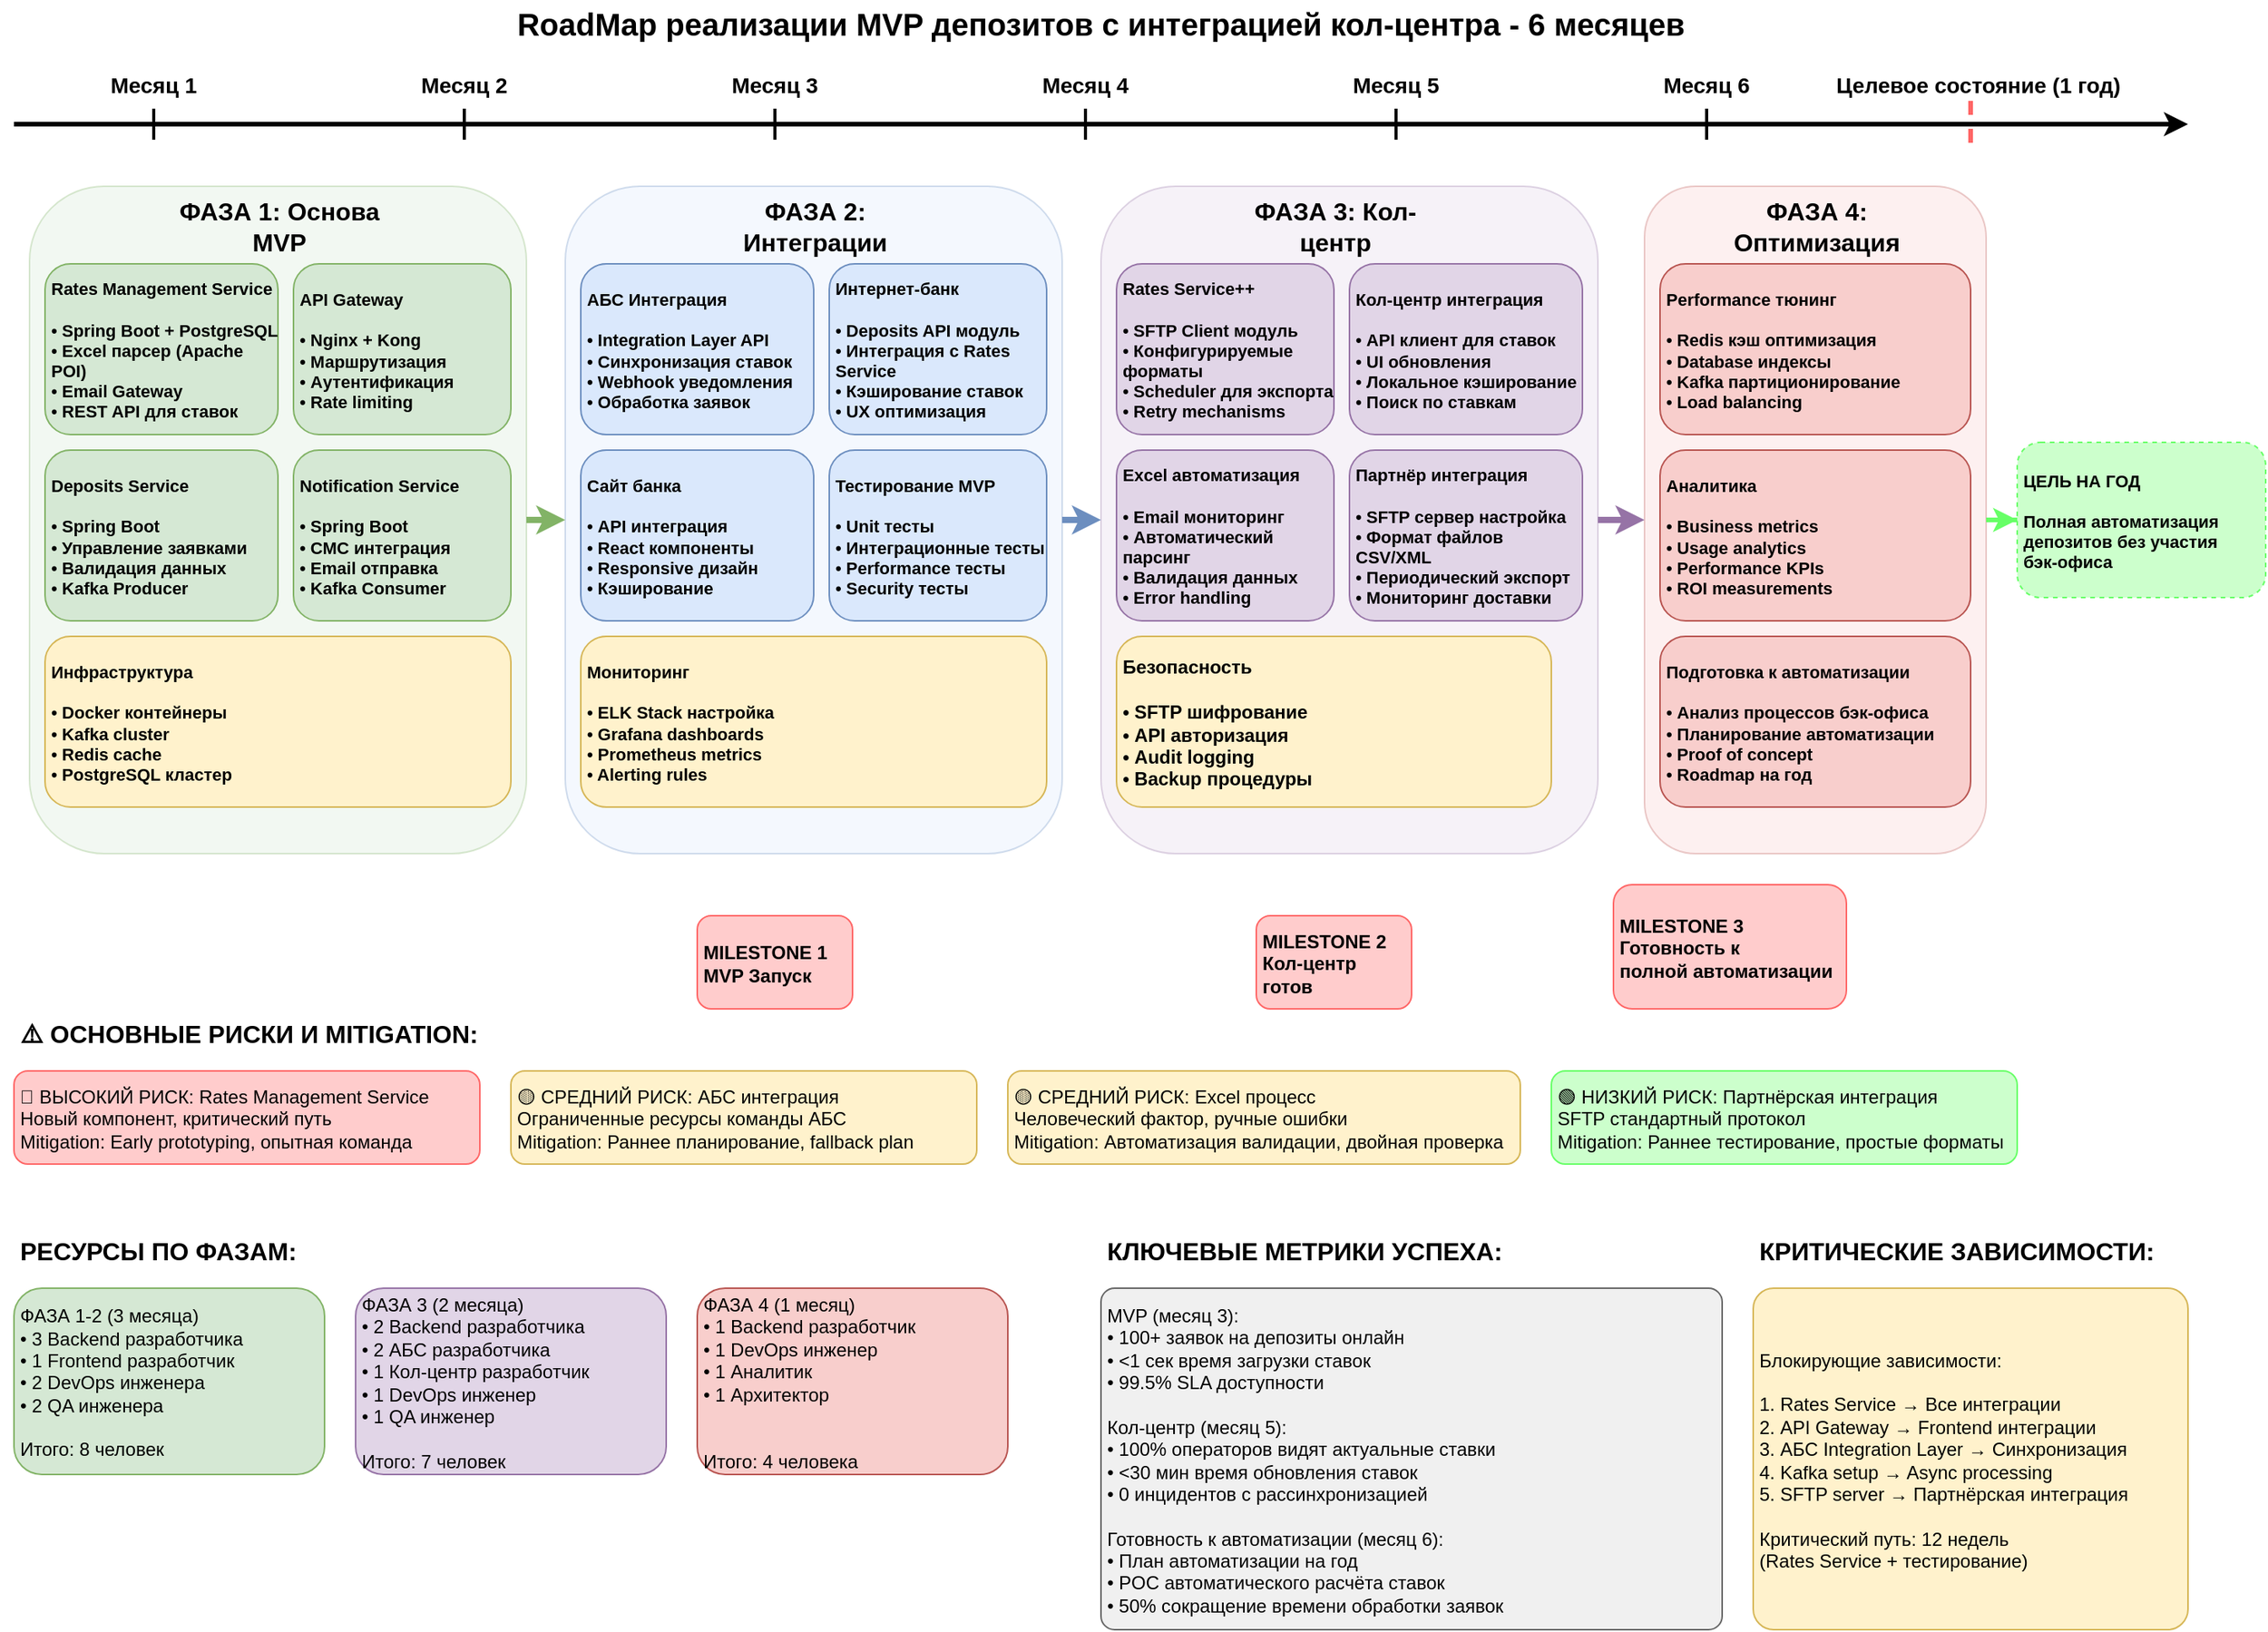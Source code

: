 <mxfile version="26.0.15">
  <diagram name="RoadMap-6-Months" id="roadmap">
    <mxGraphModel dx="2120" dy="1613" grid="1" gridSize="10" guides="1" tooltips="1" connect="1" arrows="1" fold="1" page="1" pageScale="1" pageWidth="1654" pageHeight="1169" math="0" shadow="0">
      <root>
        <mxCell id="0" />
        <mxCell id="1" parent="0" />
        <mxCell id="title" value="RoadMap реализации MVP депозитов с интеграцией кол-центра - 6 месяцев" style="text;html=1;strokeColor=none;fillColor=none;align=center;verticalAlign=middle;whiteSpace=wrap;rounded=0;fontSize=20;fontStyle=1;" parent="1" vertex="1">
          <mxGeometry x="330" y="10" width="800" height="30" as="geometry" />
        </mxCell>
        <mxCell id="timeline" value="" style="endArrow=classic;html=1;rounded=0;strokeColor=#000000;strokeWidth=3;spacingTop=2;spacingLeft=2;" parent="1" edge="1">
          <mxGeometry width="50" height="50" relative="1" as="geometry">
            <mxPoint x="30" y="90" as="sourcePoint" />
            <mxPoint x="1430" y="90" as="targetPoint" />
          </mxGeometry>
        </mxCell>
        <mxCell id="month1" value="Месяц 1" style="text;html=1;strokeColor=none;fillColor=none;align=center;verticalAlign=middle;whiteSpace=wrap;rounded=0;fontSize=14;fontStyle=1;" parent="1" vertex="1">
          <mxGeometry x="80" y="50" width="80" height="30" as="geometry" />
        </mxCell>
        <mxCell id="month1_line" value="" style="endArrow=none;html=1;rounded=0;strokeColor=#000000;strokeWidth=2;" parent="1" edge="1">
          <mxGeometry width="50" height="50" relative="1" as="geometry">
            <mxPoint x="120" y="80" as="sourcePoint" />
            <mxPoint x="120" y="100" as="targetPoint" />
          </mxGeometry>
        </mxCell>
        <mxCell id="month2" value="Месяц 2" style="text;html=1;strokeColor=none;fillColor=none;align=center;verticalAlign=middle;whiteSpace=wrap;rounded=0;fontSize=14;fontStyle=1;" parent="1" vertex="1">
          <mxGeometry x="280" y="50" width="80" height="30" as="geometry" />
        </mxCell>
        <mxCell id="month2_line" value="" style="endArrow=none;html=1;rounded=0;strokeColor=#000000;strokeWidth=2;" parent="1" edge="1">
          <mxGeometry width="50" height="50" relative="1" as="geometry">
            <mxPoint x="320" y="80" as="sourcePoint" />
            <mxPoint x="320" y="100" as="targetPoint" />
          </mxGeometry>
        </mxCell>
        <mxCell id="month3" value="Месяц 3" style="text;html=1;strokeColor=none;fillColor=none;align=center;verticalAlign=middle;whiteSpace=wrap;rounded=0;fontSize=14;fontStyle=1;" parent="1" vertex="1">
          <mxGeometry x="480" y="50" width="80" height="30" as="geometry" />
        </mxCell>
        <mxCell id="month3_line" value="" style="endArrow=none;html=1;rounded=0;strokeColor=#000000;strokeWidth=2;" parent="1" edge="1">
          <mxGeometry width="50" height="50" relative="1" as="geometry">
            <mxPoint x="520" y="80" as="sourcePoint" />
            <mxPoint x="520" y="100" as="targetPoint" />
          </mxGeometry>
        </mxCell>
        <mxCell id="month4" value="Месяц 4" style="text;html=1;strokeColor=none;fillColor=none;align=center;verticalAlign=middle;whiteSpace=wrap;rounded=0;fontSize=14;fontStyle=1;" parent="1" vertex="1">
          <mxGeometry x="680" y="50" width="80" height="30" as="geometry" />
        </mxCell>
        <mxCell id="month4_line" value="" style="endArrow=none;html=1;rounded=0;strokeColor=#000000;strokeWidth=2;" parent="1" edge="1">
          <mxGeometry width="50" height="50" relative="1" as="geometry">
            <mxPoint x="720" y="80" as="sourcePoint" />
            <mxPoint x="720" y="100" as="targetPoint" />
          </mxGeometry>
        </mxCell>
        <mxCell id="month5" value="Месяц 5" style="text;html=1;strokeColor=none;fillColor=none;align=center;verticalAlign=middle;whiteSpace=wrap;rounded=0;fontSize=14;fontStyle=1;" parent="1" vertex="1">
          <mxGeometry x="880" y="50" width="80" height="30" as="geometry" />
        </mxCell>
        <mxCell id="month5_line" value="" style="endArrow=none;html=1;rounded=0;strokeColor=#000000;strokeWidth=2;" parent="1" edge="1">
          <mxGeometry width="50" height="50" relative="1" as="geometry">
            <mxPoint x="920" y="80" as="sourcePoint" />
            <mxPoint x="920" y="100" as="targetPoint" />
          </mxGeometry>
        </mxCell>
        <mxCell id="month6" value="Месяц 6" style="text;html=1;strokeColor=none;fillColor=none;align=center;verticalAlign=middle;whiteSpace=wrap;rounded=0;fontSize=14;fontStyle=1;" parent="1" vertex="1">
          <mxGeometry x="1080" y="50" width="80" height="30" as="geometry" />
        </mxCell>
        <mxCell id="month6_line" value="" style="endArrow=none;html=1;rounded=0;strokeColor=#000000;strokeWidth=2;" parent="1" edge="1">
          <mxGeometry width="50" height="50" relative="1" as="geometry">
            <mxPoint x="1120" y="80" as="sourcePoint" />
            <mxPoint x="1120" y="100" as="targetPoint" />
          </mxGeometry>
        </mxCell>
        <mxCell id="target_state" value="Целевое состояние (1 год)" style="text;html=1;strokeColor=none;fillColor=none;align=center;verticalAlign=middle;whiteSpace=wrap;rounded=0;fontSize=14;fontStyle=1;" parent="1" vertex="1">
          <mxGeometry x="1190" y="50" width="210" height="30" as="geometry" />
        </mxCell>
        <mxCell id="target_line" value="" style="endArrow=none;html=1;rounded=0;strokeColor=#ff6666;strokeWidth=3;dashed=1;" parent="1" edge="1">
          <mxGeometry width="50" height="50" relative="1" as="geometry">
            <mxPoint x="1290" y="75" as="sourcePoint" />
            <mxPoint x="1290" y="105" as="targetPoint" />
          </mxGeometry>
        </mxCell>
        <mxCell id="phase1_bg" value="" style="rounded=1;whiteSpace=wrap;html=1;fillColor=#d5e8d4;strokeColor=#82b366;opacity=30;spacingTop=2;spacingLeft=2;" parent="1" vertex="1">
          <mxGeometry x="40" y="130" width="320" height="430" as="geometry" />
        </mxCell>
        <mxCell id="phase1_title" value="ФАЗА 1: Основа MVP" style="text;html=1;strokeColor=none;fillColor=none;align=center;verticalAlign=middle;whiteSpace=wrap;rounded=0;fontSize=16;fontStyle=1;spacingTop=2;spacingLeft=2;" parent="1" vertex="1">
          <mxGeometry x="120" y="140" width="160" height="30" as="geometry" />
        </mxCell>
        <mxCell id="m1_rates_service" value="Rates Management Service&lt;br&gt;&lt;br&gt;• Spring Boot + PostgreSQL&lt;br&gt;• Excel парсер (Apache POI)&lt;br&gt;• Email Gateway&lt;br&gt;• REST API для ставок" style="rounded=1;whiteSpace=wrap;html=1;fillColor=#d5e8d4;strokeColor=#82b366;fontStyle=1;fontSize=11;align=left;spacingTop=2;spacingLeft=2;" parent="1" vertex="1">
          <mxGeometry x="50" y="180" width="150" height="110" as="geometry" />
        </mxCell>
        <mxCell id="m1_api_gateway" value="API Gateway&lt;br&gt;&lt;br&gt;• Nginx + Kong&lt;br&gt;• Маршрутизация&lt;br&gt;• Аутентификация&lt;br&gt;• Rate limiting" style="rounded=1;whiteSpace=wrap;html=1;fillColor=#d5e8d4;strokeColor=#82b366;fontStyle=1;fontSize=11;align=left;spacingTop=2;spacingLeft=2;" parent="1" vertex="1">
          <mxGeometry x="210" y="180" width="140" height="110" as="geometry" />
        </mxCell>
        <mxCell id="m1_deposits_service" value="Deposits Service&lt;br&gt;&lt;br&gt;• Spring Boot&lt;br&gt;• Управление заявками&lt;br&gt;• Валидация данных&lt;br&gt;• Kafka Producer" style="rounded=1;whiteSpace=wrap;html=1;fillColor=#d5e8d4;strokeColor=#82b366;fontStyle=1;fontSize=11;align=left;spacingTop=2;spacingLeft=2;" parent="1" vertex="1">
          <mxGeometry x="50" y="300" width="150" height="110" as="geometry" />
        </mxCell>
        <mxCell id="m1_notification_service" value="Notification Service&lt;br&gt;&lt;br&gt;• Spring Boot&lt;br&gt;• СМС интеграция&lt;br&gt;• Email отправка&lt;br&gt;• Kafka Consumer" style="rounded=1;whiteSpace=wrap;html=1;fillColor=#d5e8d4;strokeColor=#82b366;fontStyle=1;fontSize=11;align=left;spacingTop=2;spacingLeft=2;" parent="1" vertex="1">
          <mxGeometry x="210" y="300" width="140" height="110" as="geometry" />
        </mxCell>
        <mxCell id="m1_infrastructure" value="Инфраструктура&lt;br&gt;&lt;br&gt;• Docker контейнеры&lt;br&gt;• Kafka cluster&lt;br&gt;• Redis cache&lt;br&gt;• PostgreSQL кластер" style="rounded=1;whiteSpace=wrap;html=1;fillColor=#fff2cc;strokeColor=#d6b656;fontStyle=1;fontSize=11;align=left;spacingTop=2;spacingLeft=2;" parent="1" vertex="1">
          <mxGeometry x="50" y="420" width="300" height="110" as="geometry" />
        </mxCell>
        <mxCell id="phase2_bg" value="" style="rounded=1;whiteSpace=wrap;html=1;fillColor=#dae8fc;strokeColor=#6c8ebf;opacity=30;spacingTop=2;spacingLeft=2;" parent="1" vertex="1">
          <mxGeometry x="385" y="130" width="320" height="430" as="geometry" />
        </mxCell>
        <mxCell id="phase2_title" value="ФАЗА 2: Интеграции" style="text;html=1;strokeColor=none;fillColor=none;align=center;verticalAlign=middle;whiteSpace=wrap;rounded=0;fontSize=16;fontStyle=1;spacingTop=2;spacingLeft=2;" parent="1" vertex="1">
          <mxGeometry x="465" y="140" width="160" height="30" as="geometry" />
        </mxCell>
        <mxCell id="m2_abs_integration" value="АБС Интеграция&lt;br&gt;&lt;br&gt;• Integration Layer API&lt;br&gt;• Синхронизация ставок&lt;br&gt;• Webhook уведомления&lt;br&gt;• Обработка заявок" style="rounded=1;whiteSpace=wrap;html=1;fillColor=#dae8fc;strokeColor=#6c8ebf;fontStyle=1;align=left;fontSize=11;spacingTop=2;spacingLeft=2;" parent="1" vertex="1">
          <mxGeometry x="395" y="180" width="150" height="110" as="geometry" />
        </mxCell>
        <mxCell id="m2_internet_bank" value="Интернет-банк&lt;br&gt;&lt;br&gt;• Deposits API модуль&lt;br&gt;• Интеграция с Rates Service&lt;br&gt;• Кэширование ставок&lt;br&gt;• UX оптимизация" style="rounded=1;whiteSpace=wrap;html=1;fillColor=#dae8fc;strokeColor=#6c8ebf;fontStyle=1;align=left;fontSize=11;spacingTop=2;spacingLeft=2;" parent="1" vertex="1">
          <mxGeometry x="555" y="180" width="140" height="110" as="geometry" />
        </mxCell>
        <mxCell id="m2_website" value="Сайт банка&lt;br&gt;&lt;br&gt;• API интеграция&lt;br&gt;• React компоненты&lt;br&gt;• Responsive дизайн&lt;br&gt;• Кэширование" style="rounded=1;whiteSpace=wrap;html=1;fillColor=#dae8fc;strokeColor=#6c8ebf;fontStyle=1;align=left;fontSize=11;spacingTop=2;spacingLeft=2;" parent="1" vertex="1">
          <mxGeometry x="395" y="300" width="150" height="110" as="geometry" />
        </mxCell>
        <mxCell id="m3_testing" value="Тестирование MVP&lt;br&gt;&lt;br&gt;• Unit тесты&lt;br&gt;• Интеграционные тесты&lt;br&gt;• Performance тесты&lt;br&gt;• Security тесты" style="rounded=1;whiteSpace=wrap;html=1;fillColor=#dae8fc;strokeColor=#6c8ebf;fontStyle=1;align=left;fontSize=11;spacingTop=2;spacingLeft=2;" parent="1" vertex="1">
          <mxGeometry x="555" y="300" width="140" height="110" as="geometry" />
        </mxCell>
        <mxCell id="m3_monitoring" value="Мониторинг&lt;br&gt;&lt;br&gt;• ELK Stack настройка&lt;br&gt;• Grafana dashboards&lt;br&gt;• Prometheus metrics&lt;br&gt;• Alerting rules" style="rounded=1;whiteSpace=wrap;html=1;fillColor=#fff2cc;strokeColor=#d6b656;fontStyle=1;align=left;fontSize=11;spacingTop=2;spacingLeft=2;" parent="1" vertex="1">
          <mxGeometry x="395" y="420" width="300" height="110" as="geometry" />
        </mxCell>
        <mxCell id="milestone1" value="MILESTONE 1&lt;br&gt;MVP Запуск" style="rounded=1;whiteSpace=wrap;html=1;fillColor=#ffcccc;strokeColor=#ff6666;fontStyle=1;spacingTop=2;spacingLeft=2;align=left;" parent="1" vertex="1">
          <mxGeometry x="470" y="600" width="100" height="60" as="geometry" />
        </mxCell>
        <mxCell id="phase3_bg" value="" style="rounded=1;whiteSpace=wrap;html=1;fillColor=#e1d5e7;strokeColor=#9673a6;opacity=30;spacingTop=2;spacingLeft=2;" parent="1" vertex="1">
          <mxGeometry x="730" y="130" width="320" height="430" as="geometry" />
        </mxCell>
        <mxCell id="phase3_title" value="ФАЗА 3: Кол-центр" style="text;html=1;strokeColor=none;fillColor=none;align=center;verticalAlign=middle;whiteSpace=wrap;rounded=0;fontSize=16;fontStyle=1;spacingTop=2;spacingLeft=2;" parent="1" vertex="1">
          <mxGeometry x="805" y="140" width="150" height="30" as="geometry" />
        </mxCell>
        <mxCell id="m4_rates_enhancement" value="Rates Service++&lt;br&gt;&lt;br&gt;• SFTP Client модуль&lt;br&gt;• Конфигурируемые форматы&lt;br&gt;• Scheduler для экспорта&lt;br&gt;• Retry mechanisms" style="rounded=1;whiteSpace=wrap;html=1;fillColor=#e1d5e7;strokeColor=#9673a6;fontStyle=1;align=left;fontSize=11;spacingTop=2;spacingLeft=2;" parent="1" vertex="1">
          <mxGeometry x="740" y="180" width="140" height="110" as="geometry" />
        </mxCell>
        <mxCell id="m4_call_center_integration" value="Кол-центр интеграция&lt;br&gt;&lt;br&gt;• API клиент для ставок&lt;br&gt;• UI обновления&lt;br&gt;• Локальное кэширование&lt;br&gt;• Поиск по ставкам" style="rounded=1;whiteSpace=wrap;html=1;fillColor=#e1d5e7;strokeColor=#9673a6;fontStyle=1;align=left;fontSize=11;spacingTop=2;spacingLeft=2;" parent="1" vertex="1">
          <mxGeometry x="890" y="180" width="150" height="110" as="geometry" />
        </mxCell>
        <mxCell id="m4_excel_automation" value="Excel автоматизация&lt;br&gt;&lt;br&gt;• Email мониторинг&lt;br&gt;• Автоматический парсинг&lt;br&gt;• Валидация данных&lt;br&gt;• Error handling" style="rounded=1;whiteSpace=wrap;html=1;fillColor=#e1d5e7;strokeColor=#9673a6;fontStyle=1;align=left;fontSize=11;spacingTop=2;spacingLeft=2;" parent="1" vertex="1">
          <mxGeometry x="740" y="300" width="140" height="110" as="geometry" />
        </mxCell>
        <mxCell id="m5_partner_integration" value="Партнёр интеграция&lt;br&gt;&lt;br&gt;• SFTP сервер настройка&lt;br&gt;• Формат файлов CSV/XML&lt;br&gt;• Периодический экспорт&lt;br&gt;• Мониторинг доставки" style="rounded=1;whiteSpace=wrap;html=1;fillColor=#e1d5e7;strokeColor=#9673a6;fontStyle=1;align=left;fontSize=11;spacingTop=2;spacingLeft=2;" parent="1" vertex="1">
          <mxGeometry x="890" y="300" width="150" height="110" as="geometry" />
        </mxCell>
        <mxCell id="m5_security" value="Безопасность&lt;br&gt;&lt;br&gt;• SFTP шифрование&lt;br&gt;• API авторизация&lt;br&gt;• Audit logging&lt;br&gt;• Backup процедуры" style="rounded=1;whiteSpace=wrap;html=1;fillColor=#fff2cc;strokeColor=#d6b656;fontStyle=1;align=left;spacingTop=2;spacingLeft=2;" parent="1" vertex="1">
          <mxGeometry x="740" y="420" width="280" height="110" as="geometry" />
        </mxCell>
        <mxCell id="milestone2" value="MILESTONE 2&lt;br&gt;Кол-центр готов" style="rounded=1;whiteSpace=wrap;html=1;fillColor=#ffcccc;strokeColor=#ff6666;fontStyle=1;spacingTop=2;spacingLeft=2;align=left;" parent="1" vertex="1">
          <mxGeometry x="830" y="600" width="100" height="60" as="geometry" />
        </mxCell>
        <mxCell id="phase4_bg" value="" style="rounded=1;whiteSpace=wrap;html=1;fillColor=#f8cecc;strokeColor=#b85450;opacity=30;spacingTop=2;spacingLeft=2;" parent="1" vertex="1">
          <mxGeometry x="1080" y="130" width="220" height="430" as="geometry" />
        </mxCell>
        <mxCell id="phase4_title" value="ФАЗА 4: Оптимизация" style="text;html=1;strokeColor=none;fillColor=none;align=center;verticalAlign=middle;whiteSpace=wrap;rounded=0;fontSize=16;fontStyle=1;spacingTop=2;spacingLeft=2;" parent="1" vertex="1">
          <mxGeometry x="1110" y="140" width="160" height="30" as="geometry" />
        </mxCell>
        <mxCell id="m6_performance" value="Performance тюнинг&lt;br&gt;&lt;br&gt;• Redis кэш оптимизация&lt;br&gt;• Database индексы&lt;br&gt;• Kafka партиционирование&lt;br&gt;• Load balancing" style="rounded=1;whiteSpace=wrap;html=1;fillColor=#f8cecc;strokeColor=#b85450;fontStyle=1;align=left;fontSize=11;spacingTop=2;spacingLeft=2;" parent="1" vertex="1">
          <mxGeometry x="1090" y="180" width="200" height="110" as="geometry" />
        </mxCell>
        <mxCell id="m6_analytics" value="Аналитика&lt;br&gt;&lt;br&gt;• Business metrics&lt;br&gt;• Usage analytics&lt;br&gt;• Performance KPIs&lt;br&gt;• ROI measurements" style="rounded=1;whiteSpace=wrap;html=1;fillColor=#f8cecc;strokeColor=#b85450;fontStyle=1;align=left;fontSize=11;spacingTop=2;spacingLeft=2;" parent="1" vertex="1">
          <mxGeometry x="1090" y="300" width="200" height="110" as="geometry" />
        </mxCell>
        <mxCell id="m6_automation_prep" value="Подготовка к автоматизации&lt;br&gt;&lt;br&gt;• Анализ процессов бэк-офиса&lt;br&gt;• Планирование автоматизации&lt;br&gt;• Proof of concept&lt;br&gt;• Roadmap на год" style="rounded=1;whiteSpace=wrap;html=1;fillColor=#f8cecc;strokeColor=#b85450;fontStyle=1;align=left;fontSize=11;spacingTop=2;spacingLeft=2;" parent="1" vertex="1">
          <mxGeometry x="1090" y="420" width="200" height="110" as="geometry" />
        </mxCell>
        <mxCell id="milestone3" value="MILESTONE 3&lt;br&gt;Готовность к&lt;br&gt;полной автоматизации" style="rounded=1;whiteSpace=wrap;html=1;fillColor=#ffcccc;strokeColor=#ff6666;fontStyle=1;spacingTop=2;spacingLeft=2;align=left;" parent="1" vertex="1">
          <mxGeometry x="1060" y="580" width="150" height="80" as="geometry" />
        </mxCell>
        <mxCell id="target_vision" value="ЦЕЛЬ НА ГОД&lt;br&gt;&lt;br&gt;Полная автоматизация&lt;br&gt;депозитов без участия&lt;br&gt;бэк-офиса" style="rounded=1;whiteSpace=wrap;html=1;fillColor=#ccffcc;strokeColor=#66ff66;fontStyle=1;dashed=1;align=left;fontSize=11;spacingTop=2;spacingLeft=2;" parent="1" vertex="1">
          <mxGeometry x="1320" y="295" width="160" height="100" as="geometry" />
        </mxCell>
        <mxCell id="progress1" style="edgeStyle=orthogonalEdgeStyle;rounded=0;orthogonalLoop=1;jettySize=auto;html=1;entryX=0;entryY=0.5;entryDx=0;entryDy=0;strokeColor=#82b366;strokeWidth=4;spacingTop=2;spacingLeft=2;" parent="1" source="phase1_bg" target="phase2_bg" edge="1">
          <mxGeometry relative="1" as="geometry" />
        </mxCell>
        <mxCell id="progress2" style="edgeStyle=orthogonalEdgeStyle;rounded=0;orthogonalLoop=1;jettySize=auto;html=1;entryX=0;entryY=0.5;entryDx=0;entryDy=0;strokeColor=#6c8ebf;strokeWidth=4;spacingTop=2;spacingLeft=2;" parent="1" source="phase2_bg" target="phase3_bg" edge="1">
          <mxGeometry relative="1" as="geometry">
            <Array as="points">
              <mxPoint x="730" y="345" />
            </Array>
          </mxGeometry>
        </mxCell>
        <mxCell id="progress3" style="edgeStyle=orthogonalEdgeStyle;rounded=0;orthogonalLoop=1;jettySize=auto;html=1;entryX=0;entryY=0.5;entryDx=0;entryDy=0;strokeColor=#9673a6;strokeWidth=4;spacingTop=2;spacingLeft=2;" parent="1" source="phase3_bg" target="phase4_bg" edge="1">
          <mxGeometry relative="1" as="geometry" />
        </mxCell>
        <mxCell id="progress4" style="edgeStyle=orthogonalEdgeStyle;rounded=0;orthogonalLoop=1;jettySize=auto;html=1;entryX=0;entryY=0.5;entryDx=0;entryDy=0;strokeColor=#66ff66;strokeWidth=3;dashed=1;spacingTop=2;spacingLeft=2;" parent="1" source="phase4_bg" target="target_vision" edge="1">
          <mxGeometry relative="1" as="geometry">
            <mxPoint x="1321" y="311" as="targetPoint" />
          </mxGeometry>
        </mxCell>
        <mxCell id="risks_title" value="⚠️ ОСНОВНЫЕ РИСКИ И MITIGATION:" style="text;html=1;strokeColor=none;fillColor=none;align=left;verticalAlign=middle;whiteSpace=wrap;rounded=0;fontSize=16;fontStyle=1;spacingTop=2;spacingLeft=2;" parent="1" vertex="1">
          <mxGeometry x="30" y="660" width="350" height="30" as="geometry" />
        </mxCell>
        <mxCell id="risk1" value="🔴 ВЫСОКИЙ РИСК: Rates Management Service&#xa;Новый компонент, критический путь&#xa;Mitigation: Early prototyping, опытная команда" style="rounded=1;whiteSpace=wrap;html=1;fillColor=#ffcccc;strokeColor=#ff6666;spacingTop=2;spacingLeft=2;align=left;" parent="1" vertex="1">
          <mxGeometry x="30" y="700" width="300" height="60" as="geometry" />
        </mxCell>
        <mxCell id="risk2" value="🟡 СРЕДНИЙ РИСК: АБС интеграция&#xa;Ограниченные ресурсы команды АБС&#xa;Mitigation: Раннее планирование, fallback plan" style="rounded=1;whiteSpace=wrap;html=1;fillColor=#fff2cc;strokeColor=#d6b656;spacingTop=2;spacingLeft=2;align=left;" parent="1" vertex="1">
          <mxGeometry x="350" y="700" width="300" height="60" as="geometry" />
        </mxCell>
        <mxCell id="risk3" value="🟡 СРЕДНИЙ РИСК: Excel процесс&#xa;Человеческий фактор, ручные ошибки&#xa;Mitigation: Автоматизация валидации, двойная проверка" style="rounded=1;whiteSpace=wrap;html=1;fillColor=#fff2cc;strokeColor=#d6b656;spacingTop=2;spacingLeft=2;align=left;" parent="1" vertex="1">
          <mxGeometry x="670" y="700" width="330" height="60" as="geometry" />
        </mxCell>
        <mxCell id="risk4" value="🟢 НИЗКИЙ РИСК: Партнёрская интеграция&#xa;SFTP стандартный протокол&#xa;Mitigation: Раннее тестирование, простые форматы" style="rounded=1;whiteSpace=wrap;html=1;fillColor=#ccffcc;strokeColor=#66ff66;spacingTop=2;spacingLeft=2;align=left;" parent="1" vertex="1">
          <mxGeometry x="1020" y="700" width="300" height="60" as="geometry" />
        </mxCell>
        <mxCell id="resources_title" value="РЕСУРСЫ ПО ФАЗАМ:" style="text;html=1;strokeColor=none;fillColor=none;align=left;verticalAlign=middle;whiteSpace=wrap;rounded=0;fontSize=16;fontStyle=1;spacingTop=2;spacingLeft=2;" parent="1" vertex="1">
          <mxGeometry x="30" y="800" width="200" height="30" as="geometry" />
        </mxCell>
        <mxCell id="resources1" value="ФАЗА 1-2 (3 месяца)&#xa;• 3 Backend разработчика&#xa;• 1 Frontend разработчик&#xa;• 2 DevOps инженера&#xa;• 2 QA инженера&#xa;&#xa;Итого: 8 человек" style="rounded=1;whiteSpace=wrap;html=1;fillColor=#d5e8d4;strokeColor=#82b366;align=left;spacingTop=2;spacingLeft=2;" parent="1" vertex="1">
          <mxGeometry x="30" y="840" width="200" height="120" as="geometry" />
        </mxCell>
        <mxCell id="resources2" value="ФАЗА 3 (2 месяца)&#xa;• 2 Backend разработчика&#xa;• 2 АБС разработчика&#xa;• 1 Кол-центр разработчик&#xa;• 1 DevOps инженер&#xa;• 1 QA инженер&#xa;&#xa;Итого: 7 человек" style="rounded=1;whiteSpace=wrap;html=1;fillColor=#e1d5e7;strokeColor=#9673a6;align=left;spacingTop=2;spacingLeft=2;" parent="1" vertex="1">
          <mxGeometry x="250" y="840" width="200" height="120" as="geometry" />
        </mxCell>
        <mxCell id="resources3" value="ФАЗА 4 (1 месяц)&#xa;• 1 Backend разработчик&#xa;• 1 DevOps инженер&#xa;• 1 Аналитик&#xa;• 1 Архитектор&#xa;&#xa;&#xa;Итого: 4 человека" style="rounded=1;whiteSpace=wrap;html=1;fillColor=#f8cecc;strokeColor=#b85450;align=left;spacingTop=2;spacingLeft=2;" parent="1" vertex="1">
          <mxGeometry x="470" y="840" width="200" height="120" as="geometry" />
        </mxCell>
        <mxCell id="kpis_title" value="КЛЮЧЕВЫЕ МЕТРИКИ УСПЕХА:" style="text;html=1;strokeColor=none;fillColor=none;align=left;verticalAlign=middle;whiteSpace=wrap;rounded=0;fontSize=16;fontStyle=1;spacingTop=2;spacingLeft=2;" parent="1" vertex="1">
          <mxGeometry x="730" y="800" width="300" height="30" as="geometry" />
        </mxCell>
        <mxCell id="kpis" value="MVP (месяц 3):&lt;br&gt;• 100+ заявок на депозиты онлайн&lt;br&gt;• &amp;lt;1 сек время загрузки ставок&lt;br&gt;• 99.5% SLA доступности&lt;br&gt;&lt;br&gt;Кол-центр (месяц 5):&lt;br&gt;• 100% операторов видят актуальные ставки&lt;br&gt;• &amp;lt;30 мин время обновления ставок&lt;br&gt;• 0 инцидентов с рассинхронизацией&lt;br&gt;&lt;br&gt;Готовность к автоматизации (месяц 6):&lt;br&gt;• План автоматизации на год&lt;br&gt;• POC автоматического расчёта ставок&lt;br&gt;• 50% сокращение времени обработки заявок" style="rounded=1;whiteSpace=wrap;html=1;fillColor=#f0f0f0;strokeColor=#666666;align=left;arcSize=4;spacingTop=2;spacingLeft=2;" parent="1" vertex="1">
          <mxGeometry x="730" y="840" width="400" height="220" as="geometry" />
        </mxCell>
        <mxCell id="dependencies_title" value="КРИТИЧЕСКИЕ ЗАВИСИМОСТИ:" style="text;html=1;strokeColor=none;fillColor=none;align=left;verticalAlign=middle;whiteSpace=wrap;rounded=0;fontSize=16;fontStyle=1;spacingTop=2;spacingLeft=2;" parent="1" vertex="1">
          <mxGeometry x="1150" y="800" width="280" height="30" as="geometry" />
        </mxCell>
        <mxCell id="dependencies" value="Блокирующие зависимости:&lt;br&gt;&lt;br&gt;1. Rates Service → Все интеграции&lt;br&gt;2. API Gateway → Frontend интеграции&lt;br&gt;3. АБС Integration Layer → Синхронизация&lt;br&gt;4. Kafka setup → Async processing&lt;br&gt;5. SFTP server → Партнёрская интеграция&lt;br&gt;&lt;br&gt;Критический путь: 12 недель&lt;br&gt;(Rates Service + тестирование)" style="rounded=1;whiteSpace=wrap;html=1;fillColor=#fff2cc;strokeColor=#d6b656;align=left;spacingTop=2;spacingLeft=2;arcSize=6;" parent="1" vertex="1">
          <mxGeometry x="1150" y="840" width="280" height="220" as="geometry" />
        </mxCell>
      </root>
    </mxGraphModel>
  </diagram>
</mxfile>

